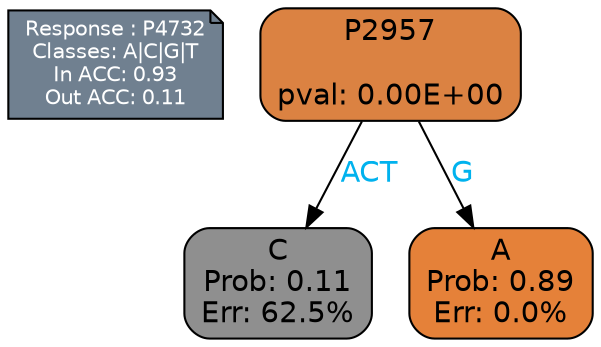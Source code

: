 digraph Tree {
node [shape=box, style="filled, rounded", color="black", fontname=helvetica] ;
graph [ranksep=equally, splines=polylines, bgcolor=transparent, dpi=600] ;
edge [fontname=helvetica] ;
LEGEND [label="Response : P4732
Classes: A|C|G|T
In ACC: 0.93
Out ACC: 0.11
",shape=note,align=left,style=filled,fillcolor="slategray",fontcolor="white",fontsize=10];1 [label="P2957

pval: 0.00E+00", fillcolor="#db8242"] ;
2 [label="C
Prob: 0.11
Err: 62.5%", fillcolor="#8f8f8f"] ;
3 [label="A
Prob: 0.89
Err: 0.0%", fillcolor="#e58139"] ;
1 -> 2 [label="ACT",fontcolor=deepskyblue2] ;
1 -> 3 [label="G",fontcolor=deepskyblue2] ;
{rank = same; 2;3;}{rank = same; LEGEND;1;}}